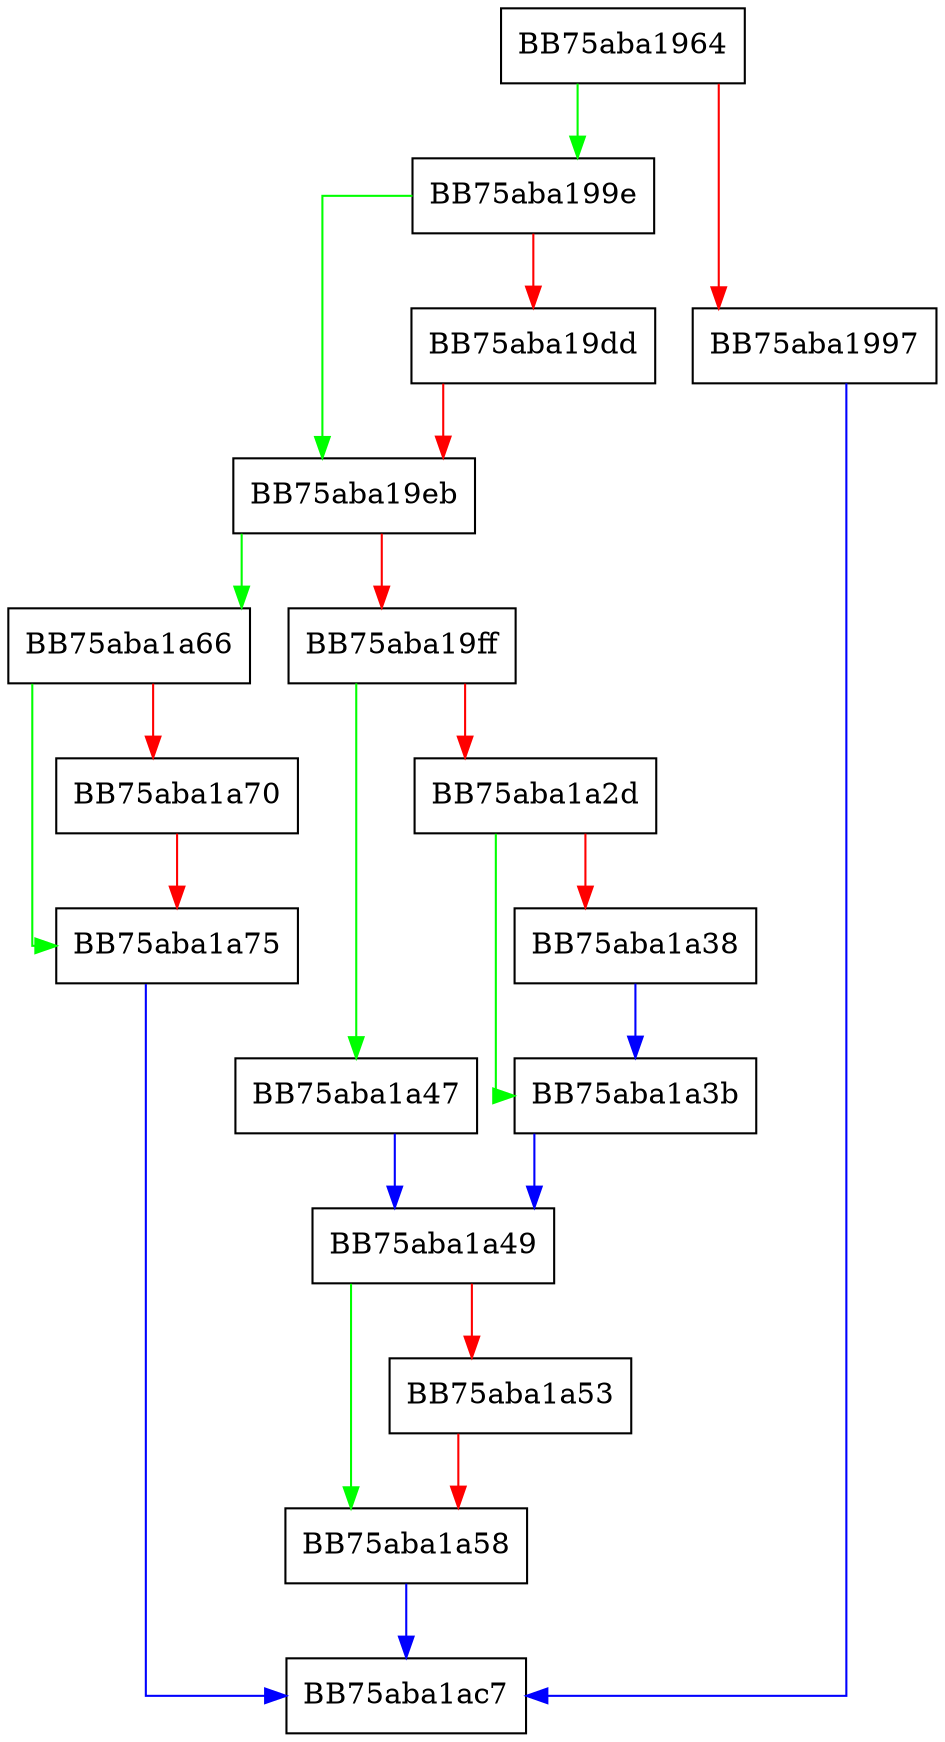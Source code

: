 digraph AnomalyTableLookup {
  node [shape="box"];
  graph [splines=ortho];
  BB75aba1964 -> BB75aba199e [color="green"];
  BB75aba1964 -> BB75aba1997 [color="red"];
  BB75aba1997 -> BB75aba1ac7 [color="blue"];
  BB75aba199e -> BB75aba19eb [color="green"];
  BB75aba199e -> BB75aba19dd [color="red"];
  BB75aba19dd -> BB75aba19eb [color="red"];
  BB75aba19eb -> BB75aba1a66 [color="green"];
  BB75aba19eb -> BB75aba19ff [color="red"];
  BB75aba19ff -> BB75aba1a47 [color="green"];
  BB75aba19ff -> BB75aba1a2d [color="red"];
  BB75aba1a2d -> BB75aba1a3b [color="green"];
  BB75aba1a2d -> BB75aba1a38 [color="red"];
  BB75aba1a38 -> BB75aba1a3b [color="blue"];
  BB75aba1a3b -> BB75aba1a49 [color="blue"];
  BB75aba1a47 -> BB75aba1a49 [color="blue"];
  BB75aba1a49 -> BB75aba1a58 [color="green"];
  BB75aba1a49 -> BB75aba1a53 [color="red"];
  BB75aba1a53 -> BB75aba1a58 [color="red"];
  BB75aba1a58 -> BB75aba1ac7 [color="blue"];
  BB75aba1a66 -> BB75aba1a75 [color="green"];
  BB75aba1a66 -> BB75aba1a70 [color="red"];
  BB75aba1a70 -> BB75aba1a75 [color="red"];
  BB75aba1a75 -> BB75aba1ac7 [color="blue"];
}
